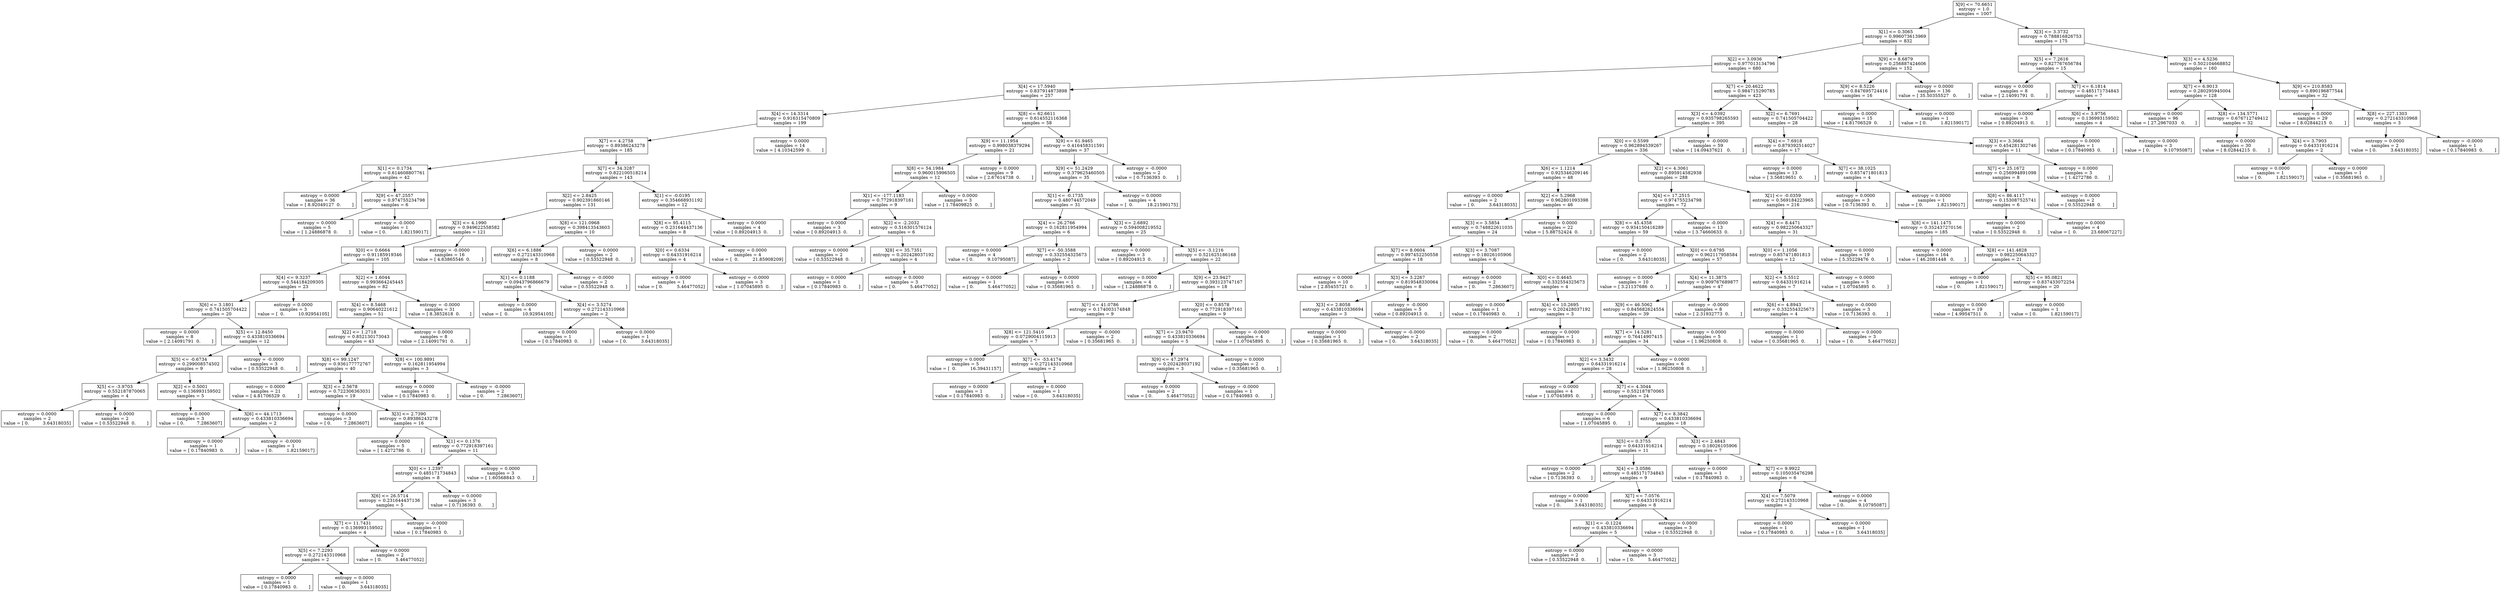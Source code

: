 digraph Tree {
0 [label="X[9] <= 70.6651\nentropy = 1.0\nsamples = 1007", shape="box"] ;
1 [label="X[1] <= 0.3065\nentropy = 0.996073613969\nsamples = 832", shape="box"] ;
0 -> 1 ;
2 [label="X[2] <= 3.0936\nentropy = 0.977013134796\nsamples = 680", shape="box"] ;
1 -> 2 ;
3 [label="X[4] <= 17.5940\nentropy = 0.837914873898\nsamples = 257", shape="box"] ;
2 -> 3 ;
4 [label="X[4] <= 14.3314\nentropy = 0.916315470809\nsamples = 199", shape="box"] ;
3 -> 4 ;
5 [label="X[7] <= 4.2758\nentropy = 0.89386243278\nsamples = 185", shape="box"] ;
4 -> 5 ;
6 [label="X[1] <= 0.1734\nentropy = 0.614608807761\nsamples = 42", shape="box"] ;
5 -> 6 ;
7 [label="entropy = 0.0000\nsamples = 36\nvalue = [ 8.92049127  0.        ]", shape="box"] ;
6 -> 7 ;
8 [label="X[9] <= 47.2557\nentropy = 0.974755234798\nsamples = 6", shape="box"] ;
6 -> 8 ;
9 [label="entropy = 0.0000\nsamples = 5\nvalue = [ 1.24886878  0.        ]", shape="box"] ;
8 -> 9 ;
10 [label="entropy = -0.0000\nsamples = 1\nvalue = [ 0.          1.82159017]", shape="box"] ;
8 -> 10 ;
11 [label="X[7] <= 34.3287\nentropy = 0.822100518214\nsamples = 143", shape="box"] ;
5 -> 11 ;
12 [label="X[2] <= 2.8425\nentropy = 0.902391860146\nsamples = 131", shape="box"] ;
11 -> 12 ;
13 [label="X[3] <= 4.1990\nentropy = 0.949622558582\nsamples = 121", shape="box"] ;
12 -> 13 ;
14 [label="X[0] <= 0.6664\nentropy = 0.91185919346\nsamples = 105", shape="box"] ;
13 -> 14 ;
15 [label="X[4] <= 9.3237\nentropy = 0.544184209305\nsamples = 23", shape="box"] ;
14 -> 15 ;
16 [label="X[6] <= 3.1801\nentropy = 0.741505704422\nsamples = 20", shape="box"] ;
15 -> 16 ;
17 [label="entropy = 0.0000\nsamples = 8\nvalue = [ 2.14091791  0.        ]", shape="box"] ;
16 -> 17 ;
18 [label="X[5] <= 12.8450\nentropy = 0.433810336694\nsamples = 12", shape="box"] ;
16 -> 18 ;
19 [label="X[5] <= -0.6734\nentropy = 0.299008574502\nsamples = 9", shape="box"] ;
18 -> 19 ;
20 [label="X[5] <= -3.9703\nentropy = 0.552187870065\nsamples = 4", shape="box"] ;
19 -> 20 ;
21 [label="entropy = 0.0000\nsamples = 2\nvalue = [ 0.          3.64318035]", shape="box"] ;
20 -> 21 ;
22 [label="entropy = 0.0000\nsamples = 2\nvalue = [ 0.53522948  0.        ]", shape="box"] ;
20 -> 22 ;
23 [label="X[2] <= 0.5001\nentropy = 0.136993159502\nsamples = 5", shape="box"] ;
19 -> 23 ;
24 [label="entropy = 0.0000\nsamples = 3\nvalue = [ 0.         7.2863607]", shape="box"] ;
23 -> 24 ;
25 [label="X[6] <= 44.1713\nentropy = 0.433810336694\nsamples = 2", shape="box"] ;
23 -> 25 ;
26 [label="entropy = 0.0000\nsamples = 1\nvalue = [ 0.17840983  0.        ]", shape="box"] ;
25 -> 26 ;
27 [label="entropy = -0.0000\nsamples = 1\nvalue = [ 0.          1.82159017]", shape="box"] ;
25 -> 27 ;
28 [label="entropy = -0.0000\nsamples = 3\nvalue = [ 0.53522948  0.        ]", shape="box"] ;
18 -> 28 ;
29 [label="entropy = 0.0000\nsamples = 3\nvalue = [  0.          10.92954105]", shape="box"] ;
15 -> 29 ;
30 [label="X[2] <= 1.6044\nentropy = 0.993664245445\nsamples = 82", shape="box"] ;
14 -> 30 ;
31 [label="X[4] <= 8.5468\nentropy = 0.90640221612\nsamples = 51", shape="box"] ;
30 -> 31 ;
32 [label="X[2] <= 1.2718\nentropy = 0.852130173043\nsamples = 43", shape="box"] ;
31 -> 32 ;
33 [label="X[8] <= 99.1247\nentropy = 0.936177772767\nsamples = 40", shape="box"] ;
32 -> 33 ;
34 [label="entropy = 0.0000\nsamples = 21\nvalue = [ 4.81706529  0.        ]", shape="box"] ;
33 -> 34 ;
35 [label="X[3] <= 2.5678\nentropy = 0.722306363031\nsamples = 19", shape="box"] ;
33 -> 35 ;
36 [label="entropy = 0.0000\nsamples = 3\nvalue = [ 0.         7.2863607]", shape="box"] ;
35 -> 36 ;
37 [label="X[3] <= 2.7390\nentropy = 0.89386243278\nsamples = 16", shape="box"] ;
35 -> 37 ;
38 [label="entropy = 0.0000\nsamples = 5\nvalue = [ 1.4272786  0.       ]", shape="box"] ;
37 -> 38 ;
39 [label="X[1] <= 0.1376\nentropy = 0.772918397161\nsamples = 11", shape="box"] ;
37 -> 39 ;
40 [label="X[0] <= 1.2397\nentropy = 0.485171734843\nsamples = 8", shape="box"] ;
39 -> 40 ;
41 [label="X[6] <= 26.5714\nentropy = 0.231644437136\nsamples = 5", shape="box"] ;
40 -> 41 ;
42 [label="X[7] <= 11.7431\nentropy = 0.136993159502\nsamples = 4", shape="box"] ;
41 -> 42 ;
43 [label="X[5] <= 7.2293\nentropy = 0.272143310968\nsamples = 2", shape="box"] ;
42 -> 43 ;
44 [label="entropy = 0.0000\nsamples = 1\nvalue = [ 0.17840983  0.        ]", shape="box"] ;
43 -> 44 ;
45 [label="entropy = 0.0000\nsamples = 1\nvalue = [ 0.          3.64318035]", shape="box"] ;
43 -> 45 ;
46 [label="entropy = 0.0000\nsamples = 2\nvalue = [ 0.          5.46477052]", shape="box"] ;
42 -> 46 ;
47 [label="entropy = -0.0000\nsamples = 1\nvalue = [ 0.17840983  0.        ]", shape="box"] ;
41 -> 47 ;
48 [label="entropy = 0.0000\nsamples = 3\nvalue = [ 0.7136393  0.       ]", shape="box"] ;
40 -> 48 ;
49 [label="entropy = 0.0000\nsamples = 3\nvalue = [ 1.60568843  0.        ]", shape="box"] ;
39 -> 49 ;
50 [label="X[8] <= 100.9891\nentropy = 0.162811954994\nsamples = 3", shape="box"] ;
32 -> 50 ;
51 [label="entropy = 0.0000\nsamples = 1\nvalue = [ 0.17840983  0.        ]", shape="box"] ;
50 -> 51 ;
52 [label="entropy = -0.0000\nsamples = 2\nvalue = [ 0.         7.2863607]", shape="box"] ;
50 -> 52 ;
53 [label="entropy = 0.0000\nsamples = 8\nvalue = [ 2.14091791  0.        ]", shape="box"] ;
31 -> 53 ;
54 [label="entropy = -0.0000\nsamples = 31\nvalue = [ 8.3852618  0.       ]", shape="box"] ;
30 -> 54 ;
55 [label="entropy = -0.0000\nsamples = 16\nvalue = [ 4.63865546  0.        ]", shape="box"] ;
13 -> 55 ;
56 [label="X[8] <= 121.0968\nentropy = 0.398413543603\nsamples = 10", shape="box"] ;
12 -> 56 ;
57 [label="X[6] <= 6.1886\nentropy = 0.272143310968\nsamples = 8", shape="box"] ;
56 -> 57 ;
58 [label="X[1] <= 0.1188\nentropy = 0.0943796866679\nsamples = 6", shape="box"] ;
57 -> 58 ;
59 [label="entropy = 0.0000\nsamples = 4\nvalue = [  0.          10.92954105]", shape="box"] ;
58 -> 59 ;
60 [label="X[4] <= 3.5274\nentropy = 0.272143310968\nsamples = 2", shape="box"] ;
58 -> 60 ;
61 [label="entropy = 0.0000\nsamples = 1\nvalue = [ 0.17840983  0.        ]", shape="box"] ;
60 -> 61 ;
62 [label="entropy = 0.0000\nsamples = 1\nvalue = [ 0.          3.64318035]", shape="box"] ;
60 -> 62 ;
63 [label="entropy = -0.0000\nsamples = 2\nvalue = [ 0.53522948  0.        ]", shape="box"] ;
57 -> 63 ;
64 [label="entropy = 0.0000\nsamples = 2\nvalue = [ 0.53522948  0.        ]", shape="box"] ;
56 -> 64 ;
65 [label="X[1] <= -0.0195\nentropy = 0.354668931192\nsamples = 12", shape="box"] ;
11 -> 65 ;
66 [label="X[8] <= 95.4115\nentropy = 0.231644437136\nsamples = 8", shape="box"] ;
65 -> 66 ;
67 [label="X[0] <= 0.6334\nentropy = 0.64331916214\nsamples = 4", shape="box"] ;
66 -> 67 ;
68 [label="entropy = 0.0000\nsamples = 1\nvalue = [ 0.          5.46477052]", shape="box"] ;
67 -> 68 ;
69 [label="entropy = -0.0000\nsamples = 3\nvalue = [ 1.07045895  0.        ]", shape="box"] ;
67 -> 69 ;
70 [label="entropy = 0.0000\nsamples = 4\nvalue = [  0.          21.85908209]", shape="box"] ;
66 -> 70 ;
71 [label="entropy = 0.0000\nsamples = 4\nvalue = [ 0.89204913  0.        ]", shape="box"] ;
65 -> 71 ;
72 [label="entropy = 0.0000\nsamples = 14\nvalue = [ 4.10342599  0.        ]", shape="box"] ;
4 -> 72 ;
73 [label="X[8] <= 62.6611\nentropy = 0.614552116368\nsamples = 58", shape="box"] ;
3 -> 73 ;
74 [label="X[9] <= 11.1954\nentropy = 0.998038379294\nsamples = 21", shape="box"] ;
73 -> 74 ;
75 [label="X[8] <= 54.1984\nentropy = 0.960015996505\nsamples = 12", shape="box"] ;
74 -> 75 ;
76 [label="X[1] <= -177.1183\nentropy = 0.772918397161\nsamples = 9", shape="box"] ;
75 -> 76 ;
77 [label="entropy = 0.0000\nsamples = 3\nvalue = [ 0.89204913  0.        ]", shape="box"] ;
76 -> 77 ;
78 [label="X[2] <= -2.2032\nentropy = 0.516301576124\nsamples = 6", shape="box"] ;
76 -> 78 ;
79 [label="entropy = 0.0000\nsamples = 2\nvalue = [ 0.53522948  0.        ]", shape="box"] ;
78 -> 79 ;
80 [label="X[8] <= 35.7351\nentropy = 0.202428037192\nsamples = 4", shape="box"] ;
78 -> 80 ;
81 [label="entropy = 0.0000\nsamples = 1\nvalue = [ 0.17840983  0.        ]", shape="box"] ;
80 -> 81 ;
82 [label="entropy = 0.0000\nsamples = 3\nvalue = [ 0.          5.46477052]", shape="box"] ;
80 -> 82 ;
83 [label="entropy = 0.0000\nsamples = 3\nvalue = [ 1.78409825  0.        ]", shape="box"] ;
75 -> 83 ;
84 [label="entropy = 0.0000\nsamples = 9\nvalue = [ 2.67614738  0.        ]", shape="box"] ;
74 -> 84 ;
85 [label="X[9] <= 61.9465\nentropy = 0.416458311591\nsamples = 37", shape="box"] ;
73 -> 85 ;
86 [label="X[9] <= 51.2429\nentropy = 0.379625460505\nsamples = 35", shape="box"] ;
85 -> 86 ;
87 [label="X[1] <= -0.1735\nentropy = 0.480744572049\nsamples = 31", shape="box"] ;
86 -> 87 ;
88 [label="X[4] <= 26.2766\nentropy = 0.162811954994\nsamples = 6", shape="box"] ;
87 -> 88 ;
89 [label="entropy = 0.0000\nsamples = 4\nvalue = [ 0.          9.10795087]", shape="box"] ;
88 -> 89 ;
90 [label="X[7] <= -50.3588\nentropy = 0.332554325673\nsamples = 2", shape="box"] ;
88 -> 90 ;
91 [label="entropy = 0.0000\nsamples = 1\nvalue = [ 0.          5.46477052]", shape="box"] ;
90 -> 91 ;
92 [label="entropy = 0.0000\nsamples = 1\nvalue = [ 0.35681965  0.        ]", shape="box"] ;
90 -> 92 ;
93 [label="X[3] <= 2.6892\nentropy = 0.594008219552\nsamples = 25", shape="box"] ;
87 -> 93 ;
94 [label="entropy = 0.0000\nsamples = 3\nvalue = [ 0.89204913  0.        ]", shape="box"] ;
93 -> 94 ;
95 [label="X[5] <= -3.1216\nentropy = 0.521625186168\nsamples = 22", shape="box"] ;
93 -> 95 ;
96 [label="entropy = 0.0000\nsamples = 4\nvalue = [ 1.24886878  0.        ]", shape="box"] ;
95 -> 96 ;
97 [label="X[9] <= 23.9427\nentropy = 0.393123747167\nsamples = 18", shape="box"] ;
95 -> 97 ;
98 [label="X[7] <= 41.0786\nentropy = 0.174003174848\nsamples = 9", shape="box"] ;
97 -> 98 ;
99 [label="X[8] <= 121.5410\nentropy = 0.0729004115913\nsamples = 7", shape="box"] ;
98 -> 99 ;
100 [label="entropy = 0.0000\nsamples = 5\nvalue = [  0.          16.39431157]", shape="box"] ;
99 -> 100 ;
101 [label="X[7] <= -53.4174\nentropy = 0.272143310968\nsamples = 2", shape="box"] ;
99 -> 101 ;
102 [label="entropy = 0.0000\nsamples = 1\nvalue = [ 0.17840983  0.        ]", shape="box"] ;
101 -> 102 ;
103 [label="entropy = 0.0000\nsamples = 1\nvalue = [ 0.          3.64318035]", shape="box"] ;
101 -> 103 ;
104 [label="entropy = -0.0000\nsamples = 2\nvalue = [ 0.35681965  0.        ]", shape="box"] ;
98 -> 104 ;
105 [label="X[0] <= 0.8578\nentropy = 0.772918397161\nsamples = 9", shape="box"] ;
97 -> 105 ;
106 [label="X[7] <= 23.9470\nentropy = 0.433810336694\nsamples = 5", shape="box"] ;
105 -> 106 ;
107 [label="X[9] <= 47.2974\nentropy = 0.202428037192\nsamples = 3", shape="box"] ;
106 -> 107 ;
108 [label="entropy = 0.0000\nsamples = 2\nvalue = [ 0.          5.46477052]", shape="box"] ;
107 -> 108 ;
109 [label="entropy = -0.0000\nsamples = 1\nvalue = [ 0.17840983  0.        ]", shape="box"] ;
107 -> 109 ;
110 [label="entropy = 0.0000\nsamples = 2\nvalue = [ 0.35681965  0.        ]", shape="box"] ;
106 -> 110 ;
111 [label="entropy = -0.0000\nsamples = 4\nvalue = [ 1.07045895  0.        ]", shape="box"] ;
105 -> 111 ;
112 [label="entropy = 0.0000\nsamples = 4\nvalue = [  0.          18.21590175]", shape="box"] ;
86 -> 112 ;
113 [label="entropy = -0.0000\nsamples = 2\nvalue = [ 0.7136393  0.       ]", shape="box"] ;
85 -> 113 ;
114 [label="X[7] <= 20.4622\nentropy = 0.984715290785\nsamples = 423", shape="box"] ;
2 -> 114 ;
115 [label="X[3] <= 4.0392\nentropy = 0.935798265593\nsamples = 395", shape="box"] ;
114 -> 115 ;
116 [label="X[0] <= 0.5599\nentropy = 0.962894539267\nsamples = 336", shape="box"] ;
115 -> 116 ;
117 [label="X[6] <= 1.1214\nentropy = 0.925346209146\nsamples = 48", shape="box"] ;
116 -> 117 ;
118 [label="entropy = 0.0000\nsamples = 2\nvalue = [ 0.          3.64318035]", shape="box"] ;
117 -> 118 ;
119 [label="X[2] <= 5.2968\nentropy = 0.962801093398\nsamples = 46", shape="box"] ;
117 -> 119 ;
120 [label="X[3] <= 3.5854\nentropy = 0.748822611035\nsamples = 24", shape="box"] ;
119 -> 120 ;
121 [label="X[7] <= 8.0604\nentropy = 0.997452250558\nsamples = 18", shape="box"] ;
120 -> 121 ;
122 [label="entropy = 0.0000\nsamples = 10\nvalue = [ 2.85455721  0.        ]", shape="box"] ;
121 -> 122 ;
123 [label="X[3] <= 3.2267\nentropy = 0.819548330064\nsamples = 8", shape="box"] ;
121 -> 123 ;
124 [label="X[3] <= 2.8058\nentropy = 0.433810336694\nsamples = 3", shape="box"] ;
123 -> 124 ;
125 [label="entropy = 0.0000\nsamples = 1\nvalue = [ 0.35681965  0.        ]", shape="box"] ;
124 -> 125 ;
126 [label="entropy = -0.0000\nsamples = 2\nvalue = [ 0.          3.64318035]", shape="box"] ;
124 -> 126 ;
127 [label="entropy = -0.0000\nsamples = 5\nvalue = [ 0.89204913  0.        ]", shape="box"] ;
123 -> 127 ;
128 [label="X[3] <= 3.7087\nentropy = 0.18026105906\nsamples = 6", shape="box"] ;
120 -> 128 ;
129 [label="entropy = 0.0000\nsamples = 2\nvalue = [ 0.         7.2863607]", shape="box"] ;
128 -> 129 ;
130 [label="X[0] <= 0.4645\nentropy = 0.332554325673\nsamples = 4", shape="box"] ;
128 -> 130 ;
131 [label="entropy = 0.0000\nsamples = 1\nvalue = [ 0.17840983  0.        ]", shape="box"] ;
130 -> 131 ;
132 [label="X[4] <= 10.2695\nentropy = 0.202428037192\nsamples = 3", shape="box"] ;
130 -> 132 ;
133 [label="entropy = 0.0000\nsamples = 2\nvalue = [ 0.          5.46477052]", shape="box"] ;
132 -> 133 ;
134 [label="entropy = 0.0000\nsamples = 1\nvalue = [ 0.17840983  0.        ]", shape="box"] ;
132 -> 134 ;
135 [label="entropy = 0.0000\nsamples = 22\nvalue = [ 5.88752424  0.        ]", shape="box"] ;
119 -> 135 ;
136 [label="X[2] <= 4.3061\nentropy = 0.895914582938\nsamples = 288", shape="box"] ;
116 -> 136 ;
137 [label="X[4] <= 17.2515\nentropy = 0.974755234798\nsamples = 72", shape="box"] ;
136 -> 137 ;
138 [label="X[8] <= 45.4358\nentropy = 0.934150416289\nsamples = 59", shape="box"] ;
137 -> 138 ;
139 [label="entropy = 0.0000\nsamples = 2\nvalue = [ 0.          3.64318035]", shape="box"] ;
138 -> 139 ;
140 [label="X[0] <= 0.6795\nentropy = 0.962117958584\nsamples = 57", shape="box"] ;
138 -> 140 ;
141 [label="entropy = 0.0000\nsamples = 10\nvalue = [ 3.21137686  0.        ]", shape="box"] ;
140 -> 141 ;
142 [label="X[4] <= 11.3875\nentropy = 0.909767689877\nsamples = 47", shape="box"] ;
140 -> 142 ;
143 [label="X[9] <= 46.5062\nentropy = 0.845682624554\nsamples = 39", shape="box"] ;
142 -> 143 ;
144 [label="X[7] <= 14.5281\nentropy = 0.76414907415\nsamples = 34", shape="box"] ;
143 -> 144 ;
145 [label="X[2] <= 3.3432\nentropy = 0.64331916214\nsamples = 28", shape="box"] ;
144 -> 145 ;
146 [label="entropy = 0.0000\nsamples = 4\nvalue = [ 1.07045895  0.        ]", shape="box"] ;
145 -> 146 ;
147 [label="X[7] <= 4.3044\nentropy = 0.552187870065\nsamples = 24", shape="box"] ;
145 -> 147 ;
148 [label="entropy = 0.0000\nsamples = 6\nvalue = [ 1.07045895  0.        ]", shape="box"] ;
147 -> 148 ;
149 [label="X[7] <= 8.3842\nentropy = 0.433810336694\nsamples = 18", shape="box"] ;
147 -> 149 ;
150 [label="X[5] <= 0.3755\nentropy = 0.64331916214\nsamples = 11", shape="box"] ;
149 -> 150 ;
151 [label="entropy = 0.0000\nsamples = 2\nvalue = [ 0.7136393  0.       ]", shape="box"] ;
150 -> 151 ;
152 [label="X[4] <= 3.0586\nentropy = 0.485171734843\nsamples = 9", shape="box"] ;
150 -> 152 ;
153 [label="entropy = 0.0000\nsamples = 1\nvalue = [ 0.          3.64318035]", shape="box"] ;
152 -> 153 ;
154 [label="X[7] <= 7.0576\nentropy = 0.64331916214\nsamples = 8", shape="box"] ;
152 -> 154 ;
155 [label="X[1] <= -0.1224\nentropy = 0.433810336694\nsamples = 5", shape="box"] ;
154 -> 155 ;
156 [label="entropy = 0.0000\nsamples = 2\nvalue = [ 0.53522948  0.        ]", shape="box"] ;
155 -> 156 ;
157 [label="entropy = -0.0000\nsamples = 3\nvalue = [ 0.          5.46477052]", shape="box"] ;
155 -> 157 ;
158 [label="entropy = 0.0000\nsamples = 3\nvalue = [ 0.53522948  0.        ]", shape="box"] ;
154 -> 158 ;
159 [label="X[3] <= 2.4843\nentropy = 0.18026105906\nsamples = 7", shape="box"] ;
149 -> 159 ;
160 [label="entropy = 0.0000\nsamples = 1\nvalue = [ 0.17840983  0.        ]", shape="box"] ;
159 -> 160 ;
161 [label="X[7] <= 9.9922\nentropy = 0.105035476298\nsamples = 6", shape="box"] ;
159 -> 161 ;
162 [label="X[4] <= 7.5079\nentropy = 0.272143310968\nsamples = 2", shape="box"] ;
161 -> 162 ;
163 [label="entropy = 0.0000\nsamples = 1\nvalue = [ 0.17840983  0.        ]", shape="box"] ;
162 -> 163 ;
164 [label="entropy = 0.0000\nsamples = 1\nvalue = [ 0.          3.64318035]", shape="box"] ;
162 -> 164 ;
165 [label="entropy = 0.0000\nsamples = 4\nvalue = [ 0.          9.10795087]", shape="box"] ;
161 -> 165 ;
166 [label="entropy = 0.0000\nsamples = 6\nvalue = [ 1.96250808  0.        ]", shape="box"] ;
144 -> 166 ;
167 [label="entropy = 0.0000\nsamples = 5\nvalue = [ 1.96250808  0.        ]", shape="box"] ;
143 -> 167 ;
168 [label="entropy = -0.0000\nsamples = 8\nvalue = [ 2.31932773  0.        ]", shape="box"] ;
142 -> 168 ;
169 [label="entropy = -0.0000\nsamples = 13\nvalue = [ 3.74660633  0.        ]", shape="box"] ;
137 -> 169 ;
170 [label="X[1] <= -0.0359\nentropy = 0.569184223965\nsamples = 216", shape="box"] ;
136 -> 170 ;
171 [label="X[4] <= 8.4471\nentropy = 0.982250643327\nsamples = 31", shape="box"] ;
170 -> 171 ;
172 [label="X[0] <= 1.1056\nentropy = 0.857471801813\nsamples = 12", shape="box"] ;
171 -> 172 ;
173 [label="X[2] <= 5.5512\nentropy = 0.64331916214\nsamples = 7", shape="box"] ;
172 -> 173 ;
174 [label="X[6] <= 4.8943\nentropy = 0.332554325673\nsamples = 4", shape="box"] ;
173 -> 174 ;
175 [label="entropy = 0.0000\nsamples = 1\nvalue = [ 0.35681965  0.        ]", shape="box"] ;
174 -> 175 ;
176 [label="entropy = 0.0000\nsamples = 3\nvalue = [ 0.          5.46477052]", shape="box"] ;
174 -> 176 ;
177 [label="entropy = -0.0000\nsamples = 3\nvalue = [ 0.7136393  0.       ]", shape="box"] ;
173 -> 177 ;
178 [label="entropy = 0.0000\nsamples = 5\nvalue = [ 1.07045895  0.        ]", shape="box"] ;
172 -> 178 ;
179 [label="entropy = 0.0000\nsamples = 19\nvalue = [ 5.35229476  0.        ]", shape="box"] ;
171 -> 179 ;
180 [label="X[8] <= 141.1475\nentropy = 0.352437270156\nsamples = 185", shape="box"] ;
170 -> 180 ;
181 [label="entropy = 0.0000\nsamples = 164\nvalue = [ 46.2081448   0.       ]", shape="box"] ;
180 -> 181 ;
182 [label="X[8] <= 141.4828\nentropy = 0.982250643327\nsamples = 21", shape="box"] ;
180 -> 182 ;
183 [label="entropy = 0.0000\nsamples = 1\nvalue = [ 0.          1.82159017]", shape="box"] ;
182 -> 183 ;
184 [label="X[5] <= 95.0821\nentropy = 0.837433072254\nsamples = 20", shape="box"] ;
182 -> 184 ;
185 [label="entropy = 0.0000\nsamples = 19\nvalue = [ 4.99547511  0.        ]", shape="box"] ;
184 -> 185 ;
186 [label="entropy = 0.0000\nsamples = 1\nvalue = [ 0.          1.82159017]", shape="box"] ;
184 -> 186 ;
187 [label="entropy = -0.0000\nsamples = 59\nvalue = [ 14.09437621   0.        ]", shape="box"] ;
115 -> 187 ;
188 [label="X[2] <= 6.7691\nentropy = 0.741505704422\nsamples = 28", shape="box"] ;
114 -> 188 ;
189 [label="X[4] <= 7.6918\nentropy = 0.879392514027\nsamples = 17", shape="box"] ;
188 -> 189 ;
190 [label="entropy = 0.0000\nsamples = 13\nvalue = [ 3.56819651  0.        ]", shape="box"] ;
189 -> 190 ;
191 [label="X[7] <= 38.1025\nentropy = 0.857471801813\nsamples = 4", shape="box"] ;
189 -> 191 ;
192 [label="entropy = 0.0000\nsamples = 3\nvalue = [ 0.7136393  0.       ]", shape="box"] ;
191 -> 192 ;
193 [label="entropy = 0.0000\nsamples = 1\nvalue = [ 0.          1.82159017]", shape="box"] ;
191 -> 193 ;
194 [label="X[3] <= 3.3664\nentropy = 0.454281302746\nsamples = 11", shape="box"] ;
188 -> 194 ;
195 [label="X[7] <= 25.1672\nentropy = 0.256994891098\nsamples = 8", shape="box"] ;
194 -> 195 ;
196 [label="X[8] <= 86.4117\nentropy = 0.153087525741\nsamples = 6", shape="box"] ;
195 -> 196 ;
197 [label="entropy = 0.0000\nsamples = 2\nvalue = [ 0.53522948  0.        ]", shape="box"] ;
196 -> 197 ;
198 [label="entropy = 0.0000\nsamples = 4\nvalue = [  0.          23.68067227]", shape="box"] ;
196 -> 198 ;
199 [label="entropy = 0.0000\nsamples = 2\nvalue = [ 0.53522948  0.        ]", shape="box"] ;
195 -> 199 ;
200 [label="entropy = 0.0000\nsamples = 3\nvalue = [ 1.4272786  0.       ]", shape="box"] ;
194 -> 200 ;
201 [label="X[9] <= 8.6879\nentropy = 0.256887424606\nsamples = 152", shape="box"] ;
1 -> 201 ;
202 [label="X[9] <= 8.5226\nentropy = 0.847695724416\nsamples = 16", shape="box"] ;
201 -> 202 ;
203 [label="entropy = 0.0000\nsamples = 15\nvalue = [ 4.81706529  0.        ]", shape="box"] ;
202 -> 203 ;
204 [label="entropy = 0.0000\nsamples = 1\nvalue = [ 0.          1.82159017]", shape="box"] ;
202 -> 204 ;
205 [label="entropy = 0.0000\nsamples = 136\nvalue = [ 35.50355527   0.        ]", shape="box"] ;
201 -> 205 ;
206 [label="X[3] <= 3.3732\nentropy = 0.788816826753\nsamples = 175", shape="box"] ;
0 -> 206 ;
207 [label="X[5] <= 7.2616\nentropy = 0.827767656784\nsamples = 15", shape="box"] ;
206 -> 207 ;
208 [label="entropy = 0.0000\nsamples = 8\nvalue = [ 2.14091791  0.        ]", shape="box"] ;
207 -> 208 ;
209 [label="X[7] <= 6.1814\nentropy = 0.485171734843\nsamples = 7", shape="box"] ;
207 -> 209 ;
210 [label="entropy = 0.0000\nsamples = 3\nvalue = [ 0.89204913  0.        ]", shape="box"] ;
209 -> 210 ;
211 [label="X[6] <= 3.9756\nentropy = 0.136993159502\nsamples = 4", shape="box"] ;
209 -> 211 ;
212 [label="entropy = 0.0000\nsamples = 1\nvalue = [ 0.17840983  0.        ]", shape="box"] ;
211 -> 212 ;
213 [label="entropy = 0.0000\nsamples = 3\nvalue = [ 0.          9.10795087]", shape="box"] ;
211 -> 213 ;
214 [label="X[3] <= 4.5236\nentropy = 0.502104668852\nsamples = 160", shape="box"] ;
206 -> 214 ;
215 [label="X[7] <= 6.9013\nentropy = 0.280295945004\nsamples = 128", shape="box"] ;
214 -> 215 ;
216 [label="entropy = 0.0000\nsamples = 96\nvalue = [ 27.2967033   0.       ]", shape="box"] ;
215 -> 216 ;
217 [label="X[8] <= 134.5771\nentropy = 0.676712749412\nsamples = 32", shape="box"] ;
215 -> 217 ;
218 [label="entropy = 0.0000\nsamples = 30\nvalue = [ 8.02844215  0.        ]", shape="box"] ;
217 -> 218 ;
219 [label="X[4] <= 3.7903\nentropy = 0.64331916214\nsamples = 2", shape="box"] ;
217 -> 219 ;
220 [label="entropy = 0.0000\nsamples = 1\nvalue = [ 0.          1.82159017]", shape="box"] ;
219 -> 220 ;
221 [label="entropy = 0.0000\nsamples = 1\nvalue = [ 0.35681965  0.        ]", shape="box"] ;
219 -> 221 ;
222 [label="X[9] <= 210.8583\nentropy = 0.890196877544\nsamples = 32", shape="box"] ;
214 -> 222 ;
223 [label="entropy = 0.0000\nsamples = 29\nvalue = [ 8.02844215  0.        ]", shape="box"] ;
222 -> 223 ;
224 [label="X[8] <= 227.1303\nentropy = 0.272143310968\nsamples = 3", shape="box"] ;
222 -> 224 ;
225 [label="entropy = 0.0000\nsamples = 2\nvalue = [ 0.          3.64318035]", shape="box"] ;
224 -> 225 ;
226 [label="entropy = -0.0000\nsamples = 1\nvalue = [ 0.17840983  0.        ]", shape="box"] ;
224 -> 226 ;
}